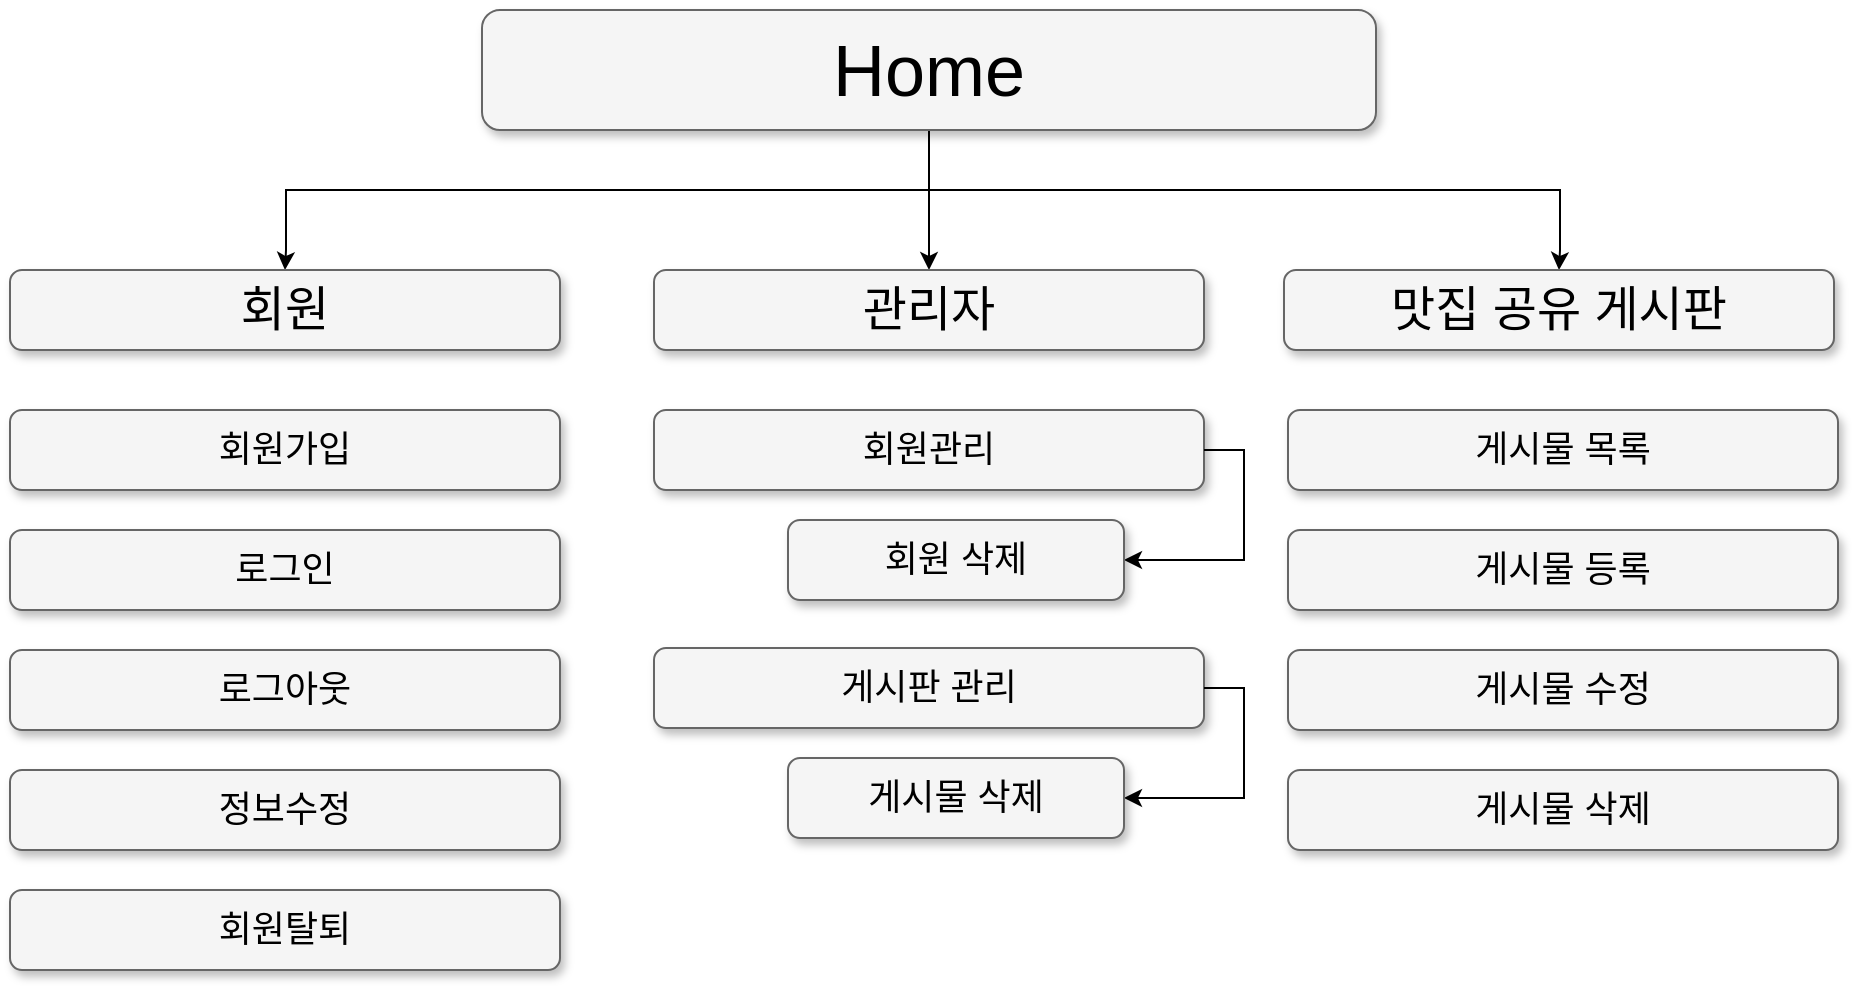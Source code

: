 <mxfile version="20.8.19" type="github">
  <diagram name="Page-1" id="b98fa263-6416-c6ec-5b7d-78bf54ef71d0">
    <mxGraphModel dx="1283" dy="623" grid="0" gridSize="10" guides="1" tooltips="1" connect="1" arrows="1" fold="1" page="1" pageScale="1.5" pageWidth="1169" pageHeight="826" background="none" math="0" shadow="0">
      <root>
        <mxCell id="0" style=";html=1;" />
        <mxCell id="1" style=";html=1;" parent="0" />
        <mxCell id="-LwR_qFocEZtumS-MUre-3" value="" style="edgeStyle=orthogonalEdgeStyle;rounded=0;orthogonalLoop=1;jettySize=auto;html=1;fontSize=24;" edge="1" parent="1" source="303ed1de8c2c98b4-3" target="303ed1de8c2c98b4-5">
          <mxGeometry relative="1" as="geometry" />
        </mxCell>
        <mxCell id="-LwR_qFocEZtumS-MUre-4" value="" style="edgeStyle=orthogonalEdgeStyle;rounded=0;orthogonalLoop=1;jettySize=auto;html=1;fontSize=24;entryX=0.5;entryY=0;entryDx=0;entryDy=0;" edge="1" parent="1" source="303ed1de8c2c98b4-3" target="303ed1de8c2c98b4-7">
          <mxGeometry relative="1" as="geometry">
            <Array as="points">
              <mxPoint x="881" y="380" />
              <mxPoint x="559" y="380" />
              <mxPoint x="559" y="410" />
              <mxPoint x="559" y="410" />
            </Array>
          </mxGeometry>
        </mxCell>
        <mxCell id="-LwR_qFocEZtumS-MUre-5" value="" style="edgeStyle=orthogonalEdgeStyle;rounded=0;orthogonalLoop=1;jettySize=auto;html=1;fontSize=24;entryX=0.5;entryY=0;entryDx=0;entryDy=0;" edge="1" parent="1" source="303ed1de8c2c98b4-3" target="303ed1de8c2c98b4-6">
          <mxGeometry relative="1" as="geometry">
            <mxPoint x="1210" y="410" as="targetPoint" />
            <Array as="points">
              <mxPoint x="881" y="380" />
              <mxPoint x="1196" y="380" />
              <mxPoint x="1196" y="410" />
              <mxPoint x="1196" y="410" />
            </Array>
          </mxGeometry>
        </mxCell>
        <mxCell id="303ed1de8c2c98b4-3" value="&lt;font style=&quot;font-size: 36px;&quot;&gt;Home&lt;/font&gt;" style="whiteSpace=wrap;html=1;rounded=1;shadow=1;strokeWidth=1;fontSize=16;align=center;fillColor=#f5f5f5;strokeColor=#666666;" parent="1" vertex="1">
          <mxGeometry x="657" y="290" width="447" height="60" as="geometry" />
        </mxCell>
        <mxCell id="303ed1de8c2c98b4-5" value="&lt;font style=&quot;font-size: 24px;&quot;&gt;관리자&lt;/font&gt;" style="whiteSpace=wrap;html=1;rounded=1;shadow=1;strokeWidth=1;fontSize=16;align=center;fillColor=#f5f5f5;strokeColor=#666666;" parent="1" vertex="1">
          <mxGeometry x="743" y="420" width="275" height="40" as="geometry" />
        </mxCell>
        <mxCell id="303ed1de8c2c98b4-6" value="&lt;font style=&quot;font-size: 24px;&quot;&gt;맛집 공유 게시판&lt;/font&gt;" style="whiteSpace=wrap;html=1;rounded=1;shadow=1;strokeWidth=1;fontSize=16;align=center;fillColor=#f5f5f5;strokeColor=#666666;" parent="1" vertex="1">
          <mxGeometry x="1058" y="420" width="275" height="40" as="geometry" />
        </mxCell>
        <mxCell id="303ed1de8c2c98b4-7" value="&lt;span style=&quot;font-size: 24px;&quot;&gt;회원&lt;/span&gt;" style="whiteSpace=wrap;html=1;rounded=1;shadow=1;strokeWidth=1;fontSize=16;align=center;fillColor=#f5f5f5;strokeColor=#666666;" parent="1" vertex="1">
          <mxGeometry x="421" y="420" width="275" height="40" as="geometry" />
        </mxCell>
        <mxCell id="-LwR_qFocEZtumS-MUre-6" value="&lt;font style=&quot;font-size: 18px;&quot;&gt;회원가입&lt;/font&gt;" style="whiteSpace=wrap;html=1;rounded=1;shadow=1;strokeWidth=1;fontSize=16;align=center;fillColor=#f5f5f5;strokeColor=#666666;" vertex="1" parent="1">
          <mxGeometry x="421" y="490" width="275" height="40" as="geometry" />
        </mxCell>
        <mxCell id="-LwR_qFocEZtumS-MUre-11" value="&lt;span style=&quot;font-size: 18px;&quot;&gt;로그인&lt;/span&gt;" style="whiteSpace=wrap;html=1;rounded=1;shadow=1;strokeWidth=1;fontSize=16;align=center;fillColor=#f5f5f5;strokeColor=#666666;" vertex="1" parent="1">
          <mxGeometry x="421" y="550" width="275" height="40" as="geometry" />
        </mxCell>
        <mxCell id="-LwR_qFocEZtumS-MUre-12" value="&lt;font style=&quot;font-size: 18px;&quot;&gt;로그아웃&lt;/font&gt;" style="whiteSpace=wrap;html=1;rounded=1;shadow=1;strokeWidth=1;fontSize=16;align=center;fillColor=#f5f5f5;strokeColor=#666666;" vertex="1" parent="1">
          <mxGeometry x="421" y="610" width="275" height="40" as="geometry" />
        </mxCell>
        <mxCell id="-LwR_qFocEZtumS-MUre-13" value="&lt;font style=&quot;font-size: 18px;&quot;&gt;정보수정&lt;/font&gt;" style="whiteSpace=wrap;html=1;rounded=1;shadow=1;strokeWidth=1;fontSize=16;align=center;fillColor=#f5f5f5;strokeColor=#666666;" vertex="1" parent="1">
          <mxGeometry x="421" y="670" width="275" height="40" as="geometry" />
        </mxCell>
        <mxCell id="-LwR_qFocEZtumS-MUre-14" value="&lt;font style=&quot;font-size: 18px;&quot;&gt;회원탈퇴&lt;/font&gt;" style="whiteSpace=wrap;html=1;rounded=1;shadow=1;strokeWidth=1;fontSize=16;align=center;fillColor=#f5f5f5;strokeColor=#666666;" vertex="1" parent="1">
          <mxGeometry x="421" y="730" width="275" height="40" as="geometry" />
        </mxCell>
        <mxCell id="-LwR_qFocEZtumS-MUre-15" value="&lt;font style=&quot;font-size: 18px;&quot;&gt;회원관리&lt;/font&gt;" style="whiteSpace=wrap;html=1;rounded=1;shadow=1;strokeWidth=1;fontSize=16;align=center;fillColor=#f5f5f5;strokeColor=#666666;" vertex="1" parent="1">
          <mxGeometry x="743" y="490" width="275" height="40" as="geometry" />
        </mxCell>
        <mxCell id="-LwR_qFocEZtumS-MUre-16" value="&lt;font style=&quot;font-size: 18px;&quot;&gt;게시판 관리&lt;/font&gt;" style="whiteSpace=wrap;html=1;rounded=1;shadow=1;strokeWidth=1;fontSize=16;align=center;fillColor=#f5f5f5;strokeColor=#666666;" vertex="1" parent="1">
          <mxGeometry x="743" y="609" width="275" height="40" as="geometry" />
        </mxCell>
        <mxCell id="-LwR_qFocEZtumS-MUre-22" style="edgeStyle=orthogonalEdgeStyle;rounded=0;orthogonalLoop=1;jettySize=auto;html=1;entryX=1;entryY=0.5;entryDx=0;entryDy=0;fontSize=18;" edge="1" parent="1" target="-LwR_qFocEZtumS-MUre-23">
          <mxGeometry relative="1" as="geometry">
            <mxPoint x="1018" y="510" as="sourcePoint" />
            <Array as="points">
              <mxPoint x="1038" y="510" />
              <mxPoint x="1038" y="565" />
            </Array>
          </mxGeometry>
        </mxCell>
        <mxCell id="-LwR_qFocEZtumS-MUre-23" value="&lt;span style=&quot;font-size: 18px;&quot;&gt;회원 삭제&lt;/span&gt;" style="whiteSpace=wrap;html=1;rounded=1;shadow=1;strokeWidth=1;fontSize=16;align=center;fillColor=#f5f5f5;strokeColor=#666666;" vertex="1" parent="1">
          <mxGeometry x="810" y="545" width="168" height="40" as="geometry" />
        </mxCell>
        <mxCell id="-LwR_qFocEZtumS-MUre-24" style="edgeStyle=orthogonalEdgeStyle;rounded=0;orthogonalLoop=1;jettySize=auto;html=1;entryX=1;entryY=0.5;entryDx=0;entryDy=0;fontSize=18;" edge="1" target="-LwR_qFocEZtumS-MUre-25" parent="1">
          <mxGeometry relative="1" as="geometry">
            <mxPoint x="1018" y="629" as="sourcePoint" />
            <Array as="points">
              <mxPoint x="1038" y="629" />
              <mxPoint x="1038" y="684" />
            </Array>
          </mxGeometry>
        </mxCell>
        <mxCell id="-LwR_qFocEZtumS-MUre-25" value="&lt;span style=&quot;font-size: 18px;&quot;&gt;게시물 삭제&lt;/span&gt;" style="whiteSpace=wrap;html=1;rounded=1;shadow=1;strokeWidth=1;fontSize=16;align=center;fillColor=#f5f5f5;strokeColor=#666666;" vertex="1" parent="1">
          <mxGeometry x="810" y="664" width="168" height="40" as="geometry" />
        </mxCell>
        <mxCell id="-LwR_qFocEZtumS-MUre-31" value="&lt;span style=&quot;font-size: 18px;&quot;&gt;게시물 목록&lt;/span&gt;" style="whiteSpace=wrap;html=1;rounded=1;shadow=1;strokeWidth=1;fontSize=16;align=center;fillColor=#f5f5f5;strokeColor=#666666;" vertex="1" parent="1">
          <mxGeometry x="1060" y="490" width="275" height="40" as="geometry" />
        </mxCell>
        <mxCell id="-LwR_qFocEZtumS-MUre-32" value="&lt;font style=&quot;font-size: 18px;&quot;&gt;게시물 등록&lt;/font&gt;" style="whiteSpace=wrap;html=1;rounded=1;shadow=1;strokeWidth=1;fontSize=16;align=center;fillColor=#f5f5f5;strokeColor=#666666;" vertex="1" parent="1">
          <mxGeometry x="1060" y="550" width="275" height="40" as="geometry" />
        </mxCell>
        <mxCell id="-LwR_qFocEZtumS-MUre-33" value="&lt;font style=&quot;font-size: 18px;&quot;&gt;게시물 수정&lt;/font&gt;" style="whiteSpace=wrap;html=1;rounded=1;shadow=1;strokeWidth=1;fontSize=16;align=center;fillColor=#f5f5f5;strokeColor=#666666;" vertex="1" parent="1">
          <mxGeometry x="1060" y="610" width="275" height="40" as="geometry" />
        </mxCell>
        <mxCell id="-LwR_qFocEZtumS-MUre-34" value="&lt;font style=&quot;font-size: 18px;&quot;&gt;게시물 삭제&lt;/font&gt;" style="whiteSpace=wrap;html=1;rounded=1;shadow=1;strokeWidth=1;fontSize=16;align=center;fillColor=#f5f5f5;strokeColor=#666666;" vertex="1" parent="1">
          <mxGeometry x="1060" y="670" width="275" height="40" as="geometry" />
        </mxCell>
      </root>
    </mxGraphModel>
  </diagram>
</mxfile>
